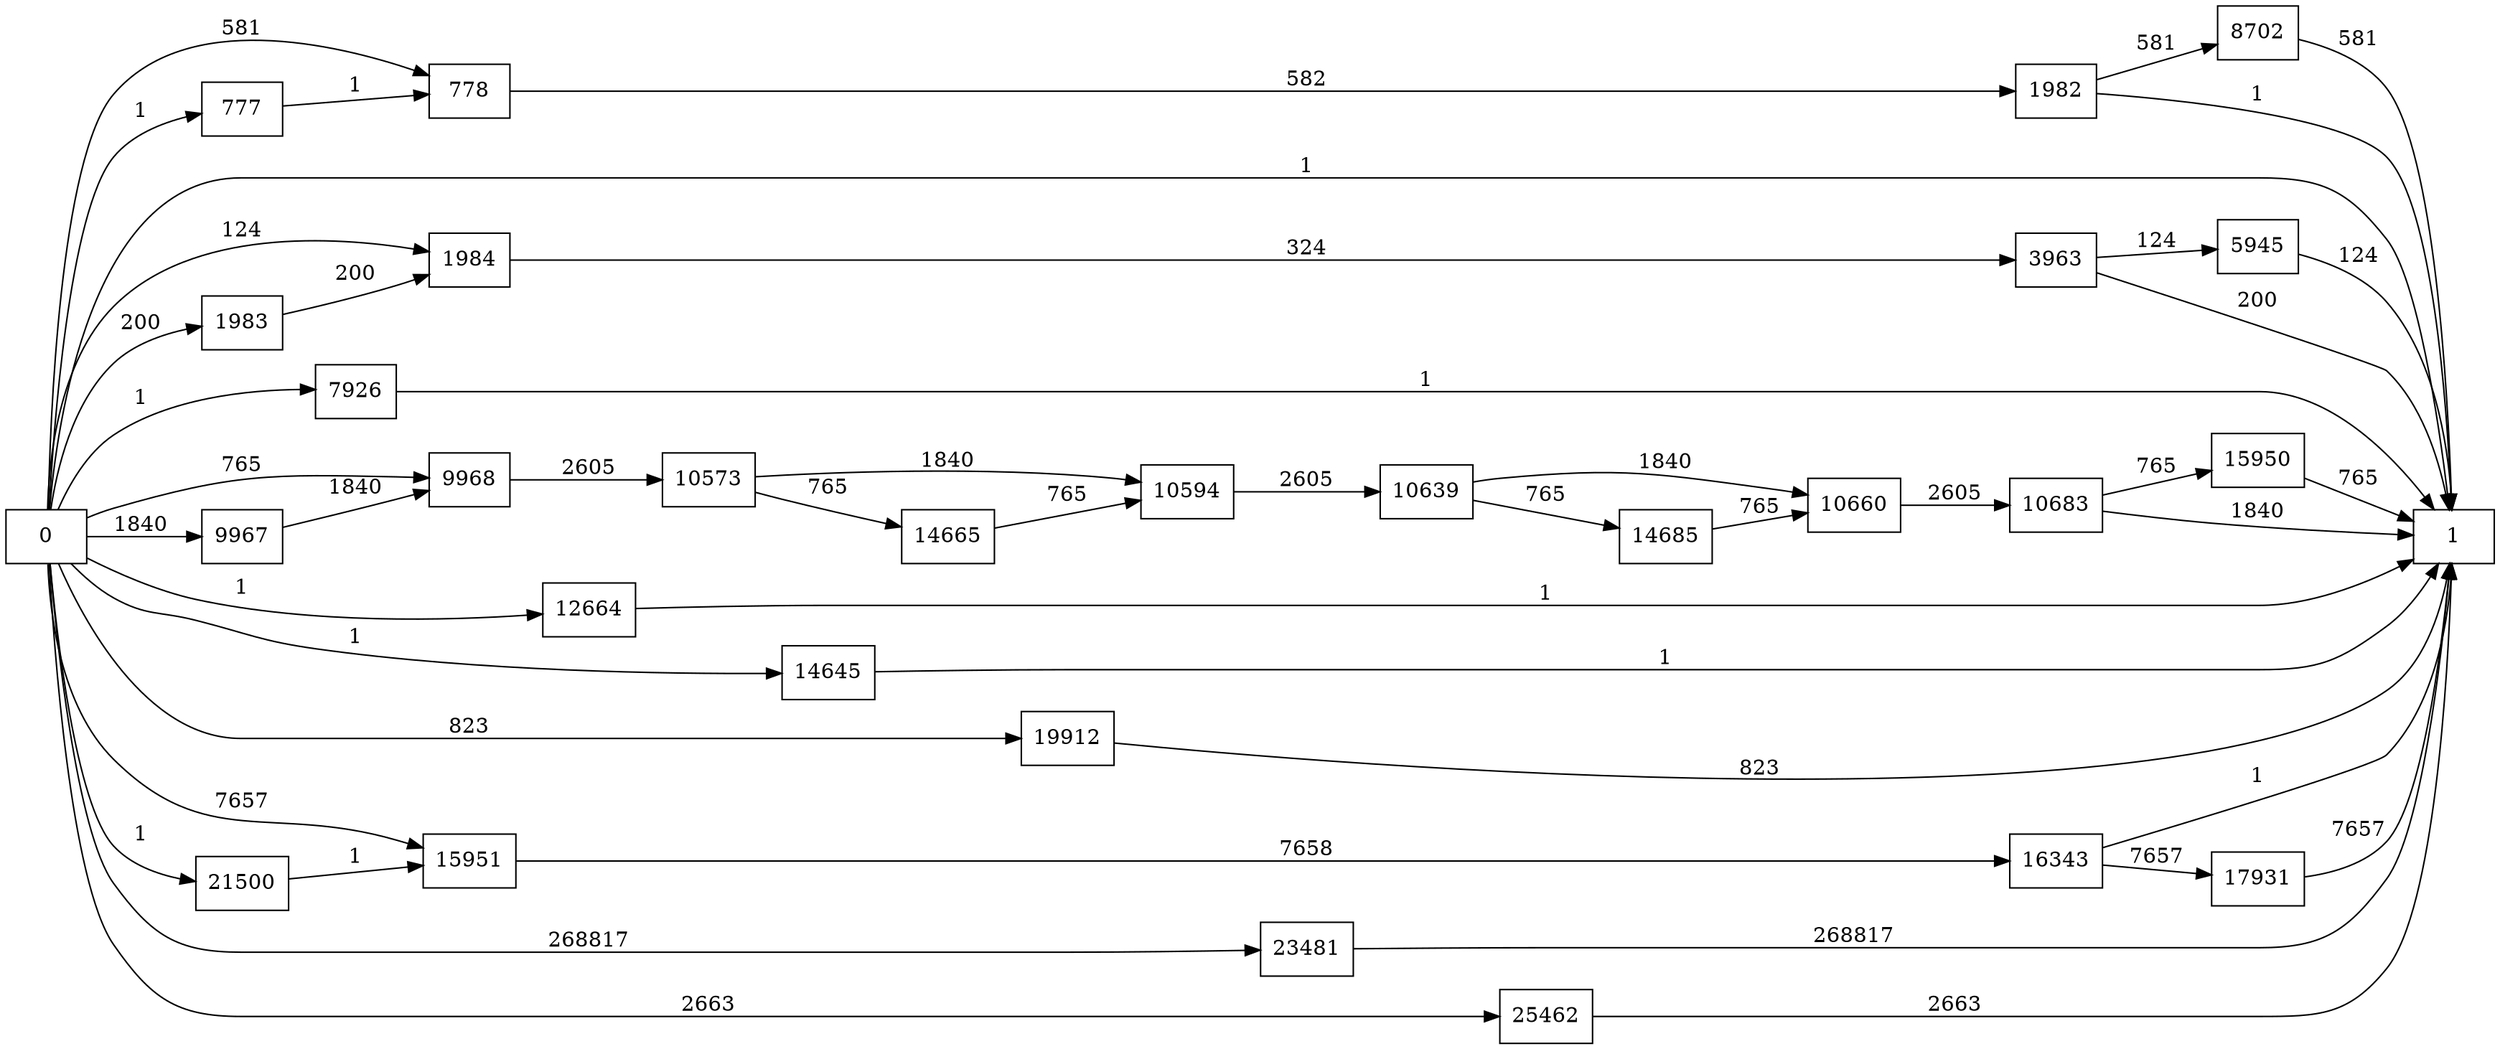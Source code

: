 digraph {
	graph [rankdir=LR]
	node [shape=rectangle]
	777 -> 778 [label=1]
	778 -> 1982 [label=582]
	1982 -> 1 [label=1]
	1982 -> 8702 [label=581]
	1983 -> 1984 [label=200]
	1984 -> 3963 [label=324]
	3963 -> 5945 [label=124]
	3963 -> 1 [label=200]
	5945 -> 1 [label=124]
	7926 -> 1 [label=1]
	8702 -> 1 [label=581]
	9967 -> 9968 [label=1840]
	9968 -> 10573 [label=2605]
	10573 -> 10594 [label=1840]
	10573 -> 14665 [label=765]
	10594 -> 10639 [label=2605]
	10639 -> 10660 [label=1840]
	10639 -> 14685 [label=765]
	10660 -> 10683 [label=2605]
	10683 -> 1 [label=1840]
	10683 -> 15950 [label=765]
	12664 -> 1 [label=1]
	14645 -> 1 [label=1]
	14665 -> 10594 [label=765]
	14685 -> 10660 [label=765]
	15950 -> 1 [label=765]
	15951 -> 16343 [label=7658]
	16343 -> 1 [label=1]
	16343 -> 17931 [label=7657]
	17931 -> 1 [label=7657]
	19912 -> 1 [label=823]
	21500 -> 15951 [label=1]
	23481 -> 1 [label=268817]
	25462 -> 1 [label=2663]
	0 -> 1983 [label=200]
	0 -> 1984 [label=124]
	0 -> 778 [label=581]
	0 -> 9968 [label=765]
	0 -> 15951 [label=7657]
	0 -> 777 [label=1]
	0 -> 1 [label=1]
	0 -> 7926 [label=1]
	0 -> 9967 [label=1840]
	0 -> 12664 [label=1]
	0 -> 14645 [label=1]
	0 -> 19912 [label=823]
	0 -> 21500 [label=1]
	0 -> 23481 [label=268817]
	0 -> 25462 [label=2663]
}
